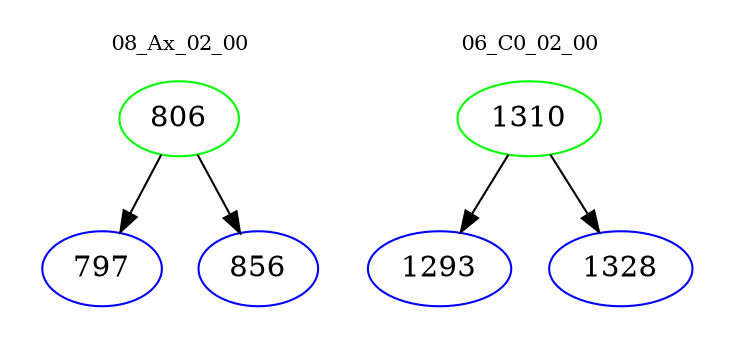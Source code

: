 digraph{
subgraph cluster_0 {
color = white
label = "08_Ax_02_00";
fontsize=10;
T0_806 [label="806", color="green"]
T0_806 -> T0_797 [color="black"]
T0_797 [label="797", color="blue"]
T0_806 -> T0_856 [color="black"]
T0_856 [label="856", color="blue"]
}
subgraph cluster_1 {
color = white
label = "06_C0_02_00";
fontsize=10;
T1_1310 [label="1310", color="green"]
T1_1310 -> T1_1293 [color="black"]
T1_1293 [label="1293", color="blue"]
T1_1310 -> T1_1328 [color="black"]
T1_1328 [label="1328", color="blue"]
}
}
